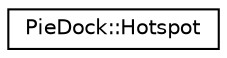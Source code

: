 digraph "Graphical Class Hierarchy"
{
  edge [fontname="Helvetica",fontsize="10",labelfontname="Helvetica",labelfontsize="10"];
  node [fontname="Helvetica",fontsize="10",shape=record];
  rankdir="LR";
  Node1 [label="PieDock::Hotspot",height=0.2,width=0.4,color="black", fillcolor="white", style="filled",URL="$classPieDock_1_1Hotspot.html"];
}
